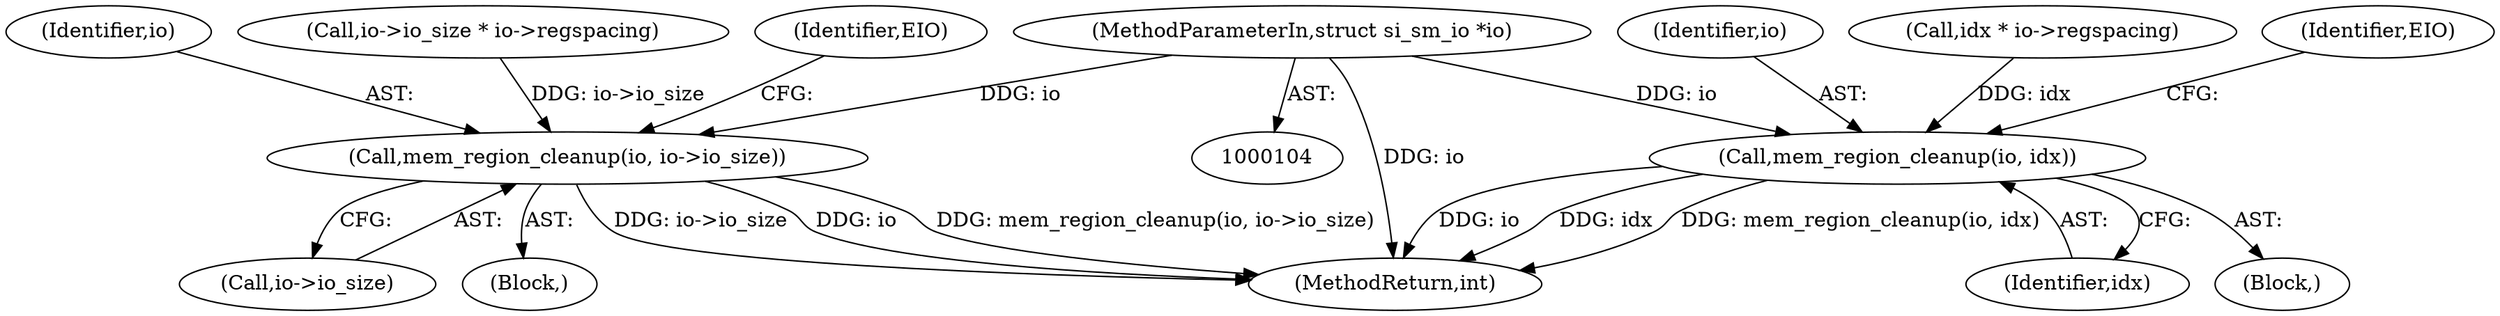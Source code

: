 digraph "0_linux_401e7e88d4ef80188ffa07095ac00456f901b8c4_0@pointer" {
"1000105" [label="(MethodParameterIn,struct si_sm_io *io)"];
"1000214" [label="(Call,mem_region_cleanup(io, idx))"];
"1000251" [label="(Call,mem_region_cleanup(io, io->io_size))"];
"1000213" [label="(Block,)"];
"1000216" [label="(Identifier,idx)"];
"1000219" [label="(Identifier,EIO)"];
"1000253" [label="(Call,io->io_size)"];
"1000105" [label="(MethodParameterIn,struct si_sm_io *io)"];
"1000266" [label="(MethodReturn,int)"];
"1000250" [label="(Block,)"];
"1000223" [label="(Call,io->io_size * io->regspacing)"];
"1000214" [label="(Call,mem_region_cleanup(io, idx))"];
"1000258" [label="(Identifier,EIO)"];
"1000251" [label="(Call,mem_region_cleanup(io, io->io_size))"];
"1000252" [label="(Identifier,io)"];
"1000215" [label="(Identifier,io)"];
"1000203" [label="(Call,idx * io->regspacing)"];
"1000105" -> "1000104"  [label="AST: "];
"1000105" -> "1000266"  [label="DDG: io"];
"1000105" -> "1000214"  [label="DDG: io"];
"1000105" -> "1000251"  [label="DDG: io"];
"1000214" -> "1000213"  [label="AST: "];
"1000214" -> "1000216"  [label="CFG: "];
"1000215" -> "1000214"  [label="AST: "];
"1000216" -> "1000214"  [label="AST: "];
"1000219" -> "1000214"  [label="CFG: "];
"1000214" -> "1000266"  [label="DDG: idx"];
"1000214" -> "1000266"  [label="DDG: mem_region_cleanup(io, idx)"];
"1000214" -> "1000266"  [label="DDG: io"];
"1000203" -> "1000214"  [label="DDG: idx"];
"1000251" -> "1000250"  [label="AST: "];
"1000251" -> "1000253"  [label="CFG: "];
"1000252" -> "1000251"  [label="AST: "];
"1000253" -> "1000251"  [label="AST: "];
"1000258" -> "1000251"  [label="CFG: "];
"1000251" -> "1000266"  [label="DDG: mem_region_cleanup(io, io->io_size)"];
"1000251" -> "1000266"  [label="DDG: io->io_size"];
"1000251" -> "1000266"  [label="DDG: io"];
"1000223" -> "1000251"  [label="DDG: io->io_size"];
}
